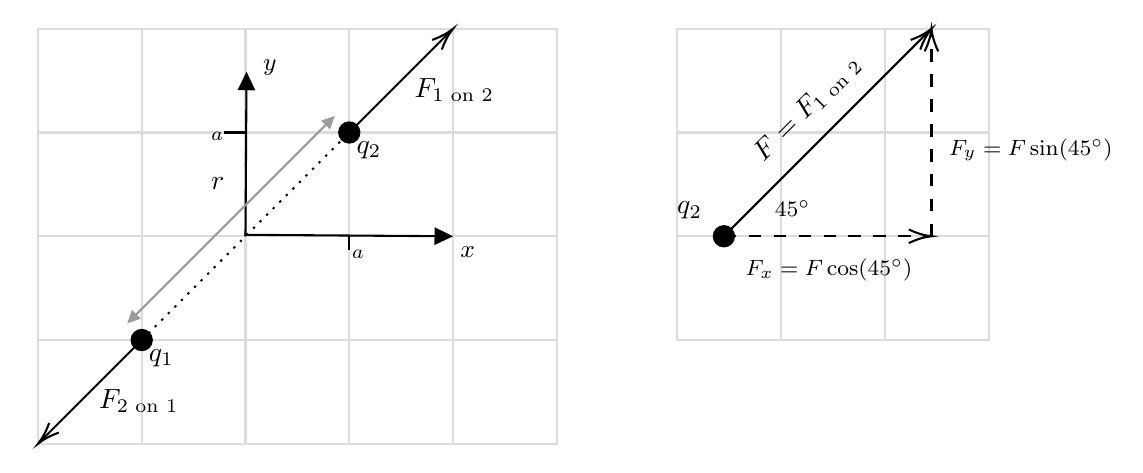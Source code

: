 

\tikzset{every picture/.style={line width=0.75pt}} %set default line width to 0.75pt        

\begin{tikzpicture}[x=0.75pt,y=0.75pt,yscale=-1,xscale=1]
%uncomment if require: \path (0,244); %set diagram left start at 0, and has height of 244

%Shape: Grid [id:dp19152925292042688] 
\draw  [draw opacity=0] (330.5,12) -- (480.5,12) -- (480.5,162) -- (330.5,162) -- cycle ; \draw  [color={rgb, 255:red, 220; green, 220; blue, 220 }  ,draw opacity=1 ] (380.5,12) -- (380.5,162)(430.5,12) -- (430.5,162) ; \draw  [color={rgb, 255:red, 220; green, 220; blue, 220 }  ,draw opacity=1 ] (330.5,62) -- (480.5,62)(330.5,112) -- (480.5,112) ; \draw  [color={rgb, 255:red, 220; green, 220; blue, 220 }  ,draw opacity=1 ] (330.5,12) -- (480.5,12) -- (480.5,162) -- (330.5,162) -- cycle ;
%Shape: Grid [id:dp21314532969559075] 
\draw  [draw opacity=0] (22.5,12) -- (272.5,12) -- (272.5,212) -- (22.5,212) -- cycle ; \draw  [color={rgb, 255:red, 220; green, 220; blue, 220 }  ,draw opacity=1 ] (72.5,12) -- (72.5,212)(122.5,12) -- (122.5,212)(172.5,12) -- (172.5,212)(222.5,12) -- (222.5,212) ; \draw  [color={rgb, 255:red, 220; green, 220; blue, 220 }  ,draw opacity=1 ] (22.5,62) -- (272.5,62)(22.5,112) -- (272.5,112)(22.5,162) -- (272.5,162) ; \draw  [color={rgb, 255:red, 220; green, 220; blue, 220 }  ,draw opacity=1 ] (22.5,12) -- (272.5,12) -- (272.5,212) -- (22.5,212) -- cycle ;
%Straight Lines [id:da9729239052224414] 
\draw    (122.5,112) -- (122.98,35.71) ;
\draw [shift={(123,32.71)}, rotate = 90.36] [fill={rgb, 255:red, 0; green, 0; blue, 0 }  ][line width=0.08]  [draw opacity=0] (8.93,-4.29) -- (0,0) -- (8.93,4.29) -- cycle    ;
%Straight Lines [id:da4475195096201732] 
\draw    (122,111.29) -- (219.5,111.98) ;
\draw [shift={(222.5,112)}, rotate = 180.41] [fill={rgb, 255:red, 0; green, 0; blue, 0 }  ][line width=0.08]  [draw opacity=0] (8.93,-4.29) -- (0,0) -- (8.93,4.29) -- cycle    ;
%Shape: Circle [id:dp45842230266548145] 
\draw  [fill={rgb, 255:red, 0; green, 0; blue, 0 }  ,fill opacity=1 ] (67.63,162) .. controls (67.63,159.31) and (69.81,157.13) .. (72.5,157.13) .. controls (75.19,157.13) and (77.37,159.31) .. (77.37,162) .. controls (77.37,164.69) and (75.19,166.87) .. (72.5,166.87) .. controls (69.81,166.87) and (67.63,164.69) .. (67.63,162) -- cycle ;
%Straight Lines [id:da7138524881820565] 
\draw    (172.5,62) -- (221.09,13.41) ;
\draw [shift={(222.5,12)}, rotate = 135] [color={rgb, 255:red, 0; green, 0; blue, 0 }  ][line width=0.75]    (10.93,-3.29) .. controls (6.95,-1.4) and (3.31,-0.3) .. (0,0) .. controls (3.31,0.3) and (6.95,1.4) .. (10.93,3.29)   ;
%Shape: Circle [id:dp05463728965143022] 
\draw  [fill={rgb, 255:red, 0; green, 0; blue, 0 }  ,fill opacity=1 ] (167.63,62) .. controls (167.63,59.31) and (169.81,57.13) .. (172.5,57.13) .. controls (175.19,57.13) and (177.37,59.31) .. (177.37,62) .. controls (177.37,64.69) and (175.19,66.87) .. (172.5,66.87) .. controls (169.81,66.87) and (167.63,64.69) .. (167.63,62) -- cycle ;
%Straight Lines [id:da6513912815179692] 
\draw  [dash pattern={on 4.5pt off 4.5pt}]  (353,112) -- (451,112) ;
\draw [shift={(453,112)}, rotate = 180] [color={rgb, 255:red, 0; green, 0; blue, 0 }  ][line width=0.75]    (10.93,-3.29) .. controls (6.95,-1.4) and (3.31,-0.3) .. (0,0) .. controls (3.31,0.3) and (6.95,1.4) .. (10.93,3.29)   ;
%Straight Lines [id:da22911090478458496] 
\draw  [dash pattern={on 4.5pt off 4.5pt}]  (453,112) -- (453,14) ;
\draw [shift={(453,12)}, rotate = 90] [color={rgb, 255:red, 0; green, 0; blue, 0 }  ][line width=0.75]    (10.93,-3.29) .. controls (6.95,-1.4) and (3.31,-0.3) .. (0,0) .. controls (3.31,0.3) and (6.95,1.4) .. (10.93,3.29)   ;
%Straight Lines [id:da09885207354950065] 
\draw    (172.25,118.64) -- (172.25,111.64) ;
%Straight Lines [id:da9341519147192137] 
\draw    (112,62) -- (122.5,62) ;
%Straight Lines [id:da3669669514491145] 
\draw  [dash pattern={on 0.84pt off 2.51pt}]  (72.5,162) -- (172.5,62) ;
%Straight Lines [id:da12376617626287523] 
\draw [color={rgb, 255:red, 155; green, 155; blue, 155 }  ,draw opacity=1 ]   (67.62,151.88) -- (163.38,56.12) ;
\draw [shift={(165.5,54)}, rotate = 135] [fill={rgb, 255:red, 155; green, 155; blue, 155 }  ,fill opacity=1 ][line width=0.08]  [draw opacity=0] (6.25,-3) -- (0,0) -- (6.25,3) -- cycle    ;
\draw [shift={(65.5,154)}, rotate = 315] [fill={rgb, 255:red, 155; green, 155; blue, 155 }  ,fill opacity=1 ][line width=0.08]  [draw opacity=0] (6.25,-3) -- (0,0) -- (6.25,3) -- cycle    ;
%Straight Lines [id:da9907727050490871] 
\draw    (72.5,162) -- (23.91,210.59) ;
\draw [shift={(22.5,212)}, rotate = 315] [color={rgb, 255:red, 0; green, 0; blue, 0 }  ][line width=0.75]    (10.93,-3.29) .. controls (6.95,-1.4) and (3.31,-0.3) .. (0,0) .. controls (3.31,0.3) and (6.95,1.4) .. (10.93,3.29)   ;
%Straight Lines [id:da4068492692003185] 
\draw    (353,112) -- (451.59,13.41) ;
\draw [shift={(453,12)}, rotate = 135] [color={rgb, 255:red, 0; green, 0; blue, 0 }  ][line width=0.75]    (10.93,-3.29) .. controls (6.95,-1.4) and (3.31,-0.3) .. (0,0) .. controls (3.31,0.3) and (6.95,1.4) .. (10.93,3.29)   ;
%Shape: Circle [id:dp7850957636365832] 
\draw  [fill={rgb, 255:red, 0; green, 0; blue, 0 }  ,fill opacity=1 ] (348.13,112) .. controls (348.13,109.31) and (350.31,107.13) .. (353,107.13) .. controls (355.69,107.13) and (357.87,109.31) .. (357.87,112) .. controls (357.87,114.69) and (355.69,116.87) .. (353,116.87) .. controls (350.31,116.87) and (348.13,114.69) .. (348.13,112) -- cycle ;

% Text Node
\draw (129.5,25.4) node [anchor=north west][inner sep=0.75pt]  [font=\small]  {$y$};
% Text Node
\draw (224.5,115.4) node [anchor=north west][inner sep=0.75pt]  [font=\small]  {$x$};
% Text Node
\draw (202.5,34.4) node [anchor=north west][inner sep=0.75pt]    {$F_{\text{1 on 2}}$};
% Text Node
\draw (174.5,65) node [anchor=north west][inner sep=0.75pt]   [align=left] {$\displaystyle q_{2}$};
% Text Node
\draw (376,93.4) node [anchor=north west][inner sep=0.75pt]  [font=\footnotesize]  {$45^{\circ }$};
% Text Node
\draw (362,121.4) node [anchor=north west][inner sep=0.75pt]  [font=\footnotesize]  {$F_{x} =F\cos (45^{\circ } )$};
% Text Node
\draw (460,63.4) node [anchor=north west][inner sep=0.75pt]  [font=\footnotesize]  {$F_{y} =F\sin (45^{\circ } )$};
% Text Node
\draw (172.25,117.04) node [anchor=north west][inner sep=0.75pt]  [font=\scriptsize]  {$a$};
% Text Node
\draw (104.5,60.4) node [anchor=north west][inner sep=0.75pt]  [font=\scriptsize]  {$a$};
% Text Node
\draw (104.5,82) node [anchor=north west][inner sep=0.75pt]   [align=left] {$\displaystyle r$};
% Text Node
\draw (50.5,184.4) node [anchor=north west][inner sep=0.75pt]    {$F_{\text{2 on 1}}$};
% Text Node
\draw (74.5,165) node [anchor=north west][inner sep=0.75pt]   [align=left] {$\displaystyle q_{1}$};
% Text Node
\draw (363.61,69.95) node [anchor=north west][inner sep=0.75pt]  [rotate=-315]  {$F=F_{\text{1 on 2}}$};
% Text Node
\draw (329,94) node [anchor=north west][inner sep=0.75pt]   [align=left] {$\displaystyle q_{2}$};


\end{tikzpicture}
